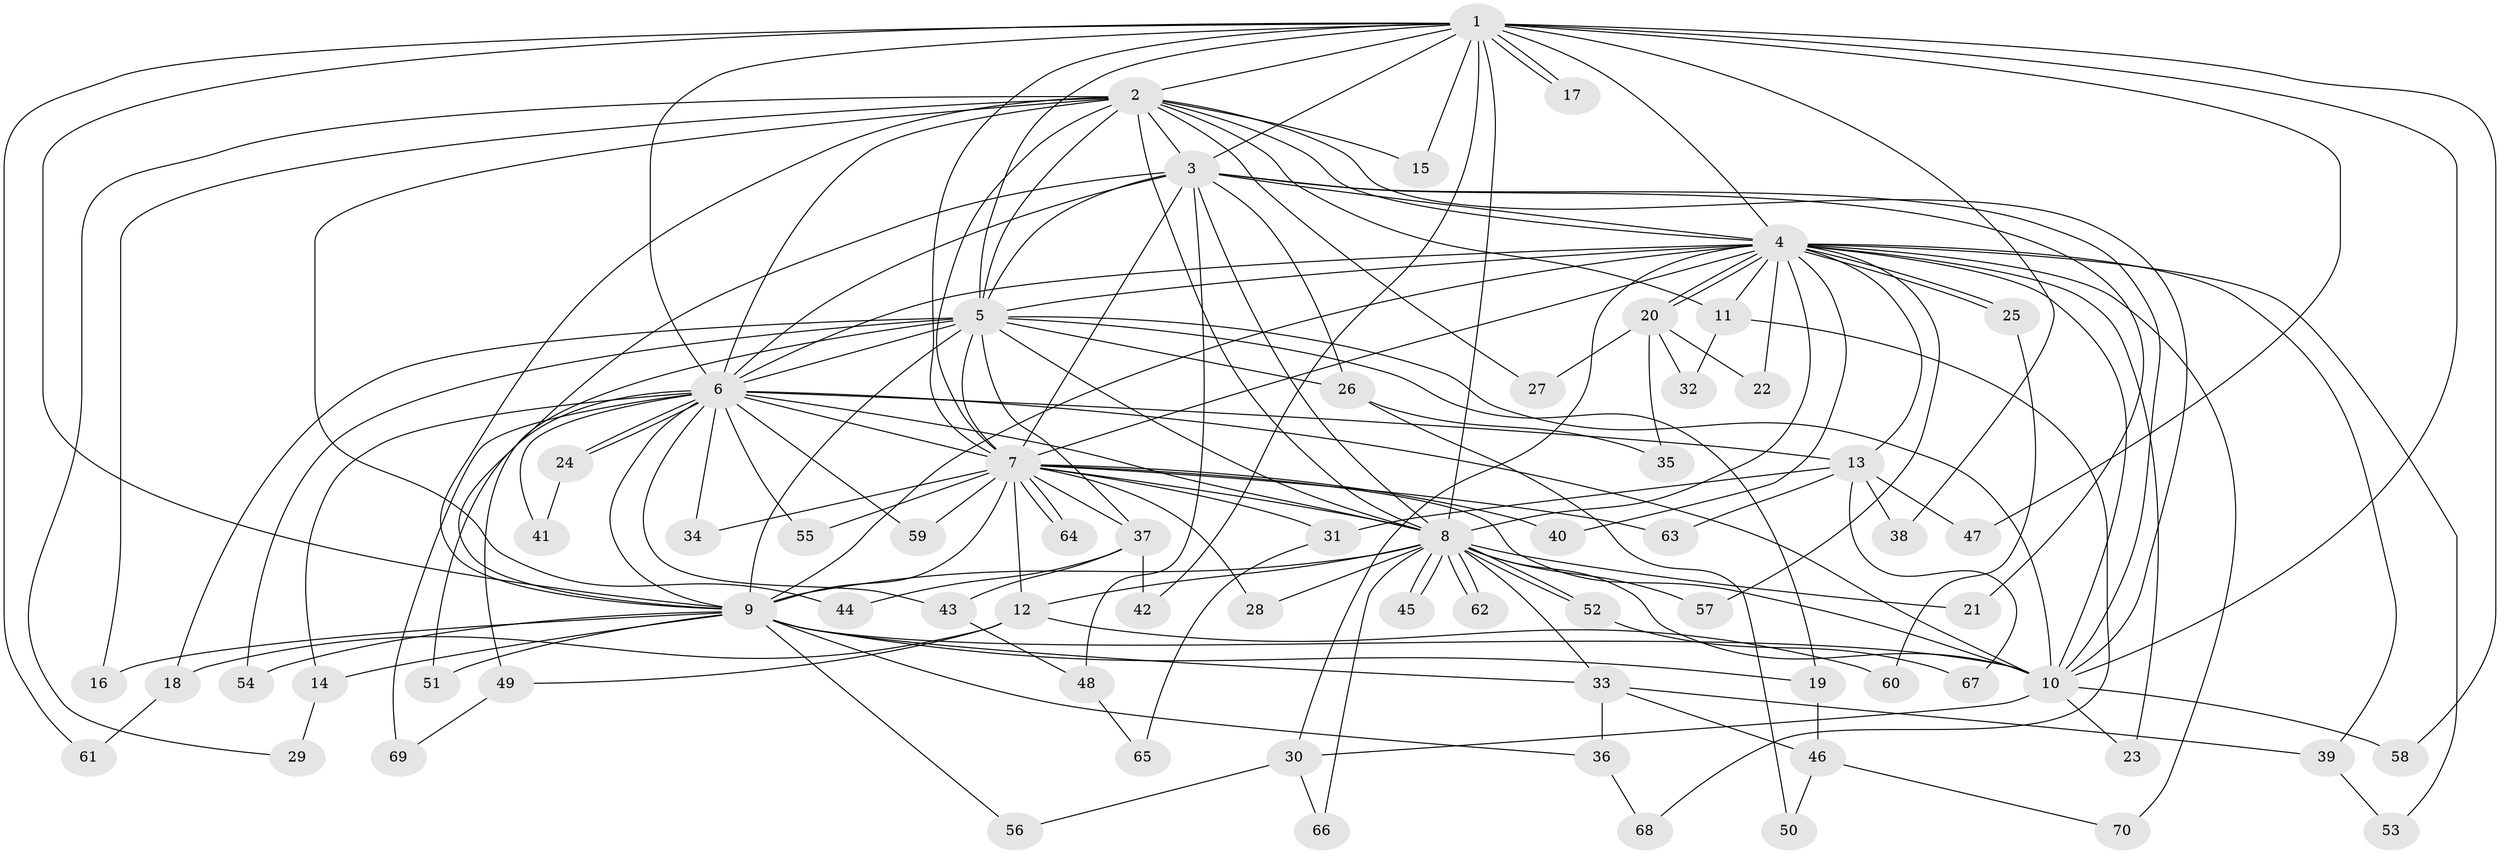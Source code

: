 // Generated by graph-tools (version 1.1) at 2025/01/03/09/25 03:01:28]
// undirected, 70 vertices, 165 edges
graph export_dot {
graph [start="1"]
  node [color=gray90,style=filled];
  1;
  2;
  3;
  4;
  5;
  6;
  7;
  8;
  9;
  10;
  11;
  12;
  13;
  14;
  15;
  16;
  17;
  18;
  19;
  20;
  21;
  22;
  23;
  24;
  25;
  26;
  27;
  28;
  29;
  30;
  31;
  32;
  33;
  34;
  35;
  36;
  37;
  38;
  39;
  40;
  41;
  42;
  43;
  44;
  45;
  46;
  47;
  48;
  49;
  50;
  51;
  52;
  53;
  54;
  55;
  56;
  57;
  58;
  59;
  60;
  61;
  62;
  63;
  64;
  65;
  66;
  67;
  68;
  69;
  70;
  1 -- 2;
  1 -- 3;
  1 -- 4;
  1 -- 5;
  1 -- 6;
  1 -- 7;
  1 -- 8;
  1 -- 9;
  1 -- 10;
  1 -- 15;
  1 -- 17;
  1 -- 17;
  1 -- 38;
  1 -- 42;
  1 -- 47;
  1 -- 58;
  1 -- 61;
  2 -- 3;
  2 -- 4;
  2 -- 5;
  2 -- 6;
  2 -- 7;
  2 -- 8;
  2 -- 9;
  2 -- 10;
  2 -- 11;
  2 -- 15;
  2 -- 16;
  2 -- 27;
  2 -- 29;
  2 -- 44;
  3 -- 4;
  3 -- 5;
  3 -- 6;
  3 -- 7;
  3 -- 8;
  3 -- 9;
  3 -- 10;
  3 -- 21;
  3 -- 26;
  3 -- 48;
  4 -- 5;
  4 -- 6;
  4 -- 7;
  4 -- 8;
  4 -- 9;
  4 -- 10;
  4 -- 11;
  4 -- 13;
  4 -- 20;
  4 -- 20;
  4 -- 22;
  4 -- 23;
  4 -- 25;
  4 -- 25;
  4 -- 30;
  4 -- 39;
  4 -- 40;
  4 -- 53;
  4 -- 57;
  4 -- 70;
  5 -- 6;
  5 -- 7;
  5 -- 8;
  5 -- 9;
  5 -- 10;
  5 -- 18;
  5 -- 19;
  5 -- 26;
  5 -- 37;
  5 -- 49;
  5 -- 54;
  6 -- 7;
  6 -- 8;
  6 -- 9;
  6 -- 10;
  6 -- 13;
  6 -- 14;
  6 -- 24;
  6 -- 24;
  6 -- 34;
  6 -- 41;
  6 -- 43;
  6 -- 51;
  6 -- 55;
  6 -- 59;
  6 -- 69;
  7 -- 8;
  7 -- 9;
  7 -- 10;
  7 -- 12;
  7 -- 28;
  7 -- 31;
  7 -- 34;
  7 -- 37;
  7 -- 40;
  7 -- 55;
  7 -- 59;
  7 -- 63;
  7 -- 64;
  7 -- 64;
  8 -- 9;
  8 -- 10;
  8 -- 12;
  8 -- 21;
  8 -- 28;
  8 -- 33;
  8 -- 45;
  8 -- 45;
  8 -- 52;
  8 -- 52;
  8 -- 57;
  8 -- 62;
  8 -- 62;
  8 -- 66;
  9 -- 10;
  9 -- 14;
  9 -- 16;
  9 -- 19;
  9 -- 33;
  9 -- 36;
  9 -- 51;
  9 -- 54;
  9 -- 56;
  10 -- 23;
  10 -- 30;
  10 -- 58;
  11 -- 32;
  11 -- 68;
  12 -- 18;
  12 -- 49;
  12 -- 60;
  13 -- 31;
  13 -- 38;
  13 -- 47;
  13 -- 63;
  13 -- 67;
  14 -- 29;
  18 -- 61;
  19 -- 46;
  20 -- 22;
  20 -- 27;
  20 -- 32;
  20 -- 35;
  24 -- 41;
  25 -- 60;
  26 -- 35;
  26 -- 50;
  30 -- 56;
  30 -- 66;
  31 -- 65;
  33 -- 36;
  33 -- 39;
  33 -- 46;
  36 -- 68;
  37 -- 42;
  37 -- 43;
  37 -- 44;
  39 -- 53;
  43 -- 48;
  46 -- 50;
  46 -- 70;
  48 -- 65;
  49 -- 69;
  52 -- 67;
}
